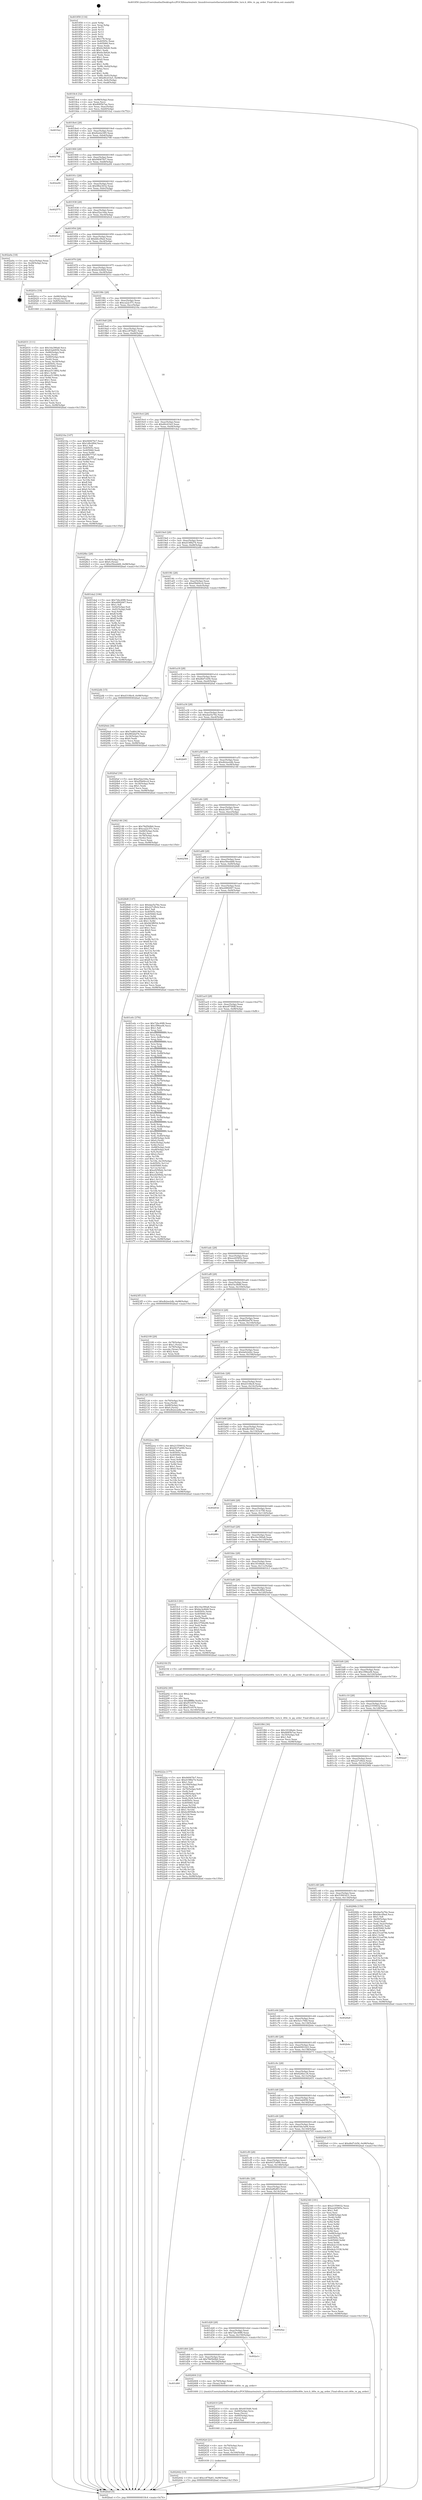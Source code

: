 digraph "0x401850" {
  label = "0x401850 (/mnt/c/Users/mathe/Desktop/tcc/POCII/binaries/extr_linuxdriversnetethernetinteli40ei40e_txrx.h_i40e_rx_pg_order_Final-ollvm.out::main(0))"
  labelloc = "t"
  node[shape=record]

  Entry [label="",width=0.3,height=0.3,shape=circle,fillcolor=black,style=filled]
  "0x4018c4" [label="{
     0x4018c4 [32]\l
     | [instrs]\l
     &nbsp;&nbsp;0x4018c4 \<+6\>: mov -0x98(%rbp),%eax\l
     &nbsp;&nbsp;0x4018ca \<+2\>: mov %eax,%ecx\l
     &nbsp;&nbsp;0x4018cc \<+6\>: sub $0x8085b7ae,%ecx\l
     &nbsp;&nbsp;0x4018d2 \<+6\>: mov %eax,-0xac(%rbp)\l
     &nbsp;&nbsp;0x4018d8 \<+6\>: mov %ecx,-0xb0(%rbp)\l
     &nbsp;&nbsp;0x4018de \<+6\>: je 0000000000401fa2 \<main+0x752\>\l
  }"]
  "0x401fa2" [label="{
     0x401fa2\l
  }", style=dashed]
  "0x4018e4" [label="{
     0x4018e4 [28]\l
     | [instrs]\l
     &nbsp;&nbsp;0x4018e4 \<+5\>: jmp 00000000004018e9 \<main+0x99\>\l
     &nbsp;&nbsp;0x4018e9 \<+6\>: mov -0xac(%rbp),%eax\l
     &nbsp;&nbsp;0x4018ef \<+5\>: sub $0x82eb2385,%eax\l
     &nbsp;&nbsp;0x4018f4 \<+6\>: mov %eax,-0xb4(%rbp)\l
     &nbsp;&nbsp;0x4018fa \<+6\>: je 0000000000402798 \<main+0xf48\>\l
  }"]
  Exit [label="",width=0.3,height=0.3,shape=circle,fillcolor=black,style=filled,peripheries=2]
  "0x402798" [label="{
     0x402798\l
  }", style=dashed]
  "0x401900" [label="{
     0x401900 [28]\l
     | [instrs]\l
     &nbsp;&nbsp;0x401900 \<+5\>: jmp 0000000000401905 \<main+0xb5\>\l
     &nbsp;&nbsp;0x401905 \<+6\>: mov -0xac(%rbp),%eax\l
     &nbsp;&nbsp;0x40190b \<+5\>: sub $0x94067fe7,%eax\l
     &nbsp;&nbsp;0x401910 \<+6\>: mov %eax,-0xb8(%rbp)\l
     &nbsp;&nbsp;0x401916 \<+6\>: je 0000000000402a94 \<main+0x1244\>\l
  }"]
  "0x402442" [label="{
     0x402442 [15]\l
     | [instrs]\l
     &nbsp;&nbsp;0x402442 \<+10\>: movl $0xcc878a61,-0x98(%rbp)\l
     &nbsp;&nbsp;0x40244c \<+5\>: jmp 0000000000402bad \<main+0x135d\>\l
  }"]
  "0x402a94" [label="{
     0x402a94\l
  }", style=dashed]
  "0x40191c" [label="{
     0x40191c [28]\l
     | [instrs]\l
     &nbsp;&nbsp;0x40191c \<+5\>: jmp 0000000000401921 \<main+0xd1\>\l
     &nbsp;&nbsp;0x401921 \<+6\>: mov -0xac(%rbp),%eax\l
     &nbsp;&nbsp;0x401927 \<+5\>: sub $0x9fb23032,%eax\l
     &nbsp;&nbsp;0x40192c \<+6\>: mov %eax,-0xbc(%rbp)\l
     &nbsp;&nbsp;0x401932 \<+6\>: je 0000000000402575 \<main+0xd25\>\l
  }"]
  "0x40242d" [label="{
     0x40242d [21]\l
     | [instrs]\l
     &nbsp;&nbsp;0x40242d \<+4\>: mov -0x70(%rbp),%rcx\l
     &nbsp;&nbsp;0x402431 \<+3\>: mov (%rcx),%rcx\l
     &nbsp;&nbsp;0x402434 \<+3\>: mov %rcx,%rdi\l
     &nbsp;&nbsp;0x402437 \<+6\>: mov %eax,-0x164(%rbp)\l
     &nbsp;&nbsp;0x40243d \<+5\>: call 0000000000401030 \<free@plt\>\l
     | [calls]\l
     &nbsp;&nbsp;0x401030 \{1\} (unknown)\l
  }"]
  "0x402575" [label="{
     0x402575\l
  }", style=dashed]
  "0x401938" [label="{
     0x401938 [28]\l
     | [instrs]\l
     &nbsp;&nbsp;0x401938 \<+5\>: jmp 000000000040193d \<main+0xed\>\l
     &nbsp;&nbsp;0x40193d \<+6\>: mov -0xac(%rbp),%eax\l
     &nbsp;&nbsp;0x401943 \<+5\>: sub $0xa52a144a,%eax\l
     &nbsp;&nbsp;0x401948 \<+6\>: mov %eax,-0xc0(%rbp)\l
     &nbsp;&nbsp;0x40194e \<+6\>: je 00000000004020cd \<main+0x87d\>\l
  }"]
  "0x402410" [label="{
     0x402410 [29]\l
     | [instrs]\l
     &nbsp;&nbsp;0x402410 \<+10\>: movabs $0x4030d6,%rdi\l
     &nbsp;&nbsp;0x40241a \<+4\>: mov -0x60(%rbp),%rcx\l
     &nbsp;&nbsp;0x40241e \<+2\>: mov %eax,(%rcx)\l
     &nbsp;&nbsp;0x402420 \<+4\>: mov -0x60(%rbp),%rcx\l
     &nbsp;&nbsp;0x402424 \<+2\>: mov (%rcx),%esi\l
     &nbsp;&nbsp;0x402426 \<+2\>: mov $0x0,%al\l
     &nbsp;&nbsp;0x402428 \<+5\>: call 0000000000401040 \<printf@plt\>\l
     | [calls]\l
     &nbsp;&nbsp;0x401040 \{1\} (unknown)\l
  }"]
  "0x4020cd" [label="{
     0x4020cd\l
  }", style=dashed]
  "0x401954" [label="{
     0x401954 [28]\l
     | [instrs]\l
     &nbsp;&nbsp;0x401954 \<+5\>: jmp 0000000000401959 \<main+0x109\>\l
     &nbsp;&nbsp;0x401959 \<+6\>: mov -0xac(%rbp),%eax\l
     &nbsp;&nbsp;0x40195f \<+5\>: sub $0xb8ccf9a4,%eax\l
     &nbsp;&nbsp;0x401964 \<+6\>: mov %eax,-0xc4(%rbp)\l
     &nbsp;&nbsp;0x40196a \<+6\>: je 0000000000402a0a \<main+0x11ba\>\l
  }"]
  "0x401d60" [label="{
     0x401d60\l
  }", style=dashed]
  "0x402a0a" [label="{
     0x402a0a [18]\l
     | [instrs]\l
     &nbsp;&nbsp;0x402a0a \<+3\>: mov -0x2c(%rbp),%eax\l
     &nbsp;&nbsp;0x402a0d \<+4\>: lea -0x28(%rbp),%rsp\l
     &nbsp;&nbsp;0x402a11 \<+1\>: pop %rbx\l
     &nbsp;&nbsp;0x402a12 \<+2\>: pop %r12\l
     &nbsp;&nbsp;0x402a14 \<+2\>: pop %r13\l
     &nbsp;&nbsp;0x402a16 \<+2\>: pop %r14\l
     &nbsp;&nbsp;0x402a18 \<+2\>: pop %r15\l
     &nbsp;&nbsp;0x402a1a \<+1\>: pop %rbp\l
     &nbsp;&nbsp;0x402a1b \<+1\>: ret\l
  }"]
  "0x401970" [label="{
     0x401970 [28]\l
     | [instrs]\l
     &nbsp;&nbsp;0x401970 \<+5\>: jmp 0000000000401975 \<main+0x125\>\l
     &nbsp;&nbsp;0x401975 \<+6\>: mov -0xac(%rbp),%eax\l
     &nbsp;&nbsp;0x40197b \<+5\>: sub $0xbe3e4bfd,%eax\l
     &nbsp;&nbsp;0x401980 \<+6\>: mov %eax,-0xc8(%rbp)\l
     &nbsp;&nbsp;0x401986 \<+6\>: je 000000000040201e \<main+0x7ce\>\l
  }"]
  "0x402404" [label="{
     0x402404 [12]\l
     | [instrs]\l
     &nbsp;&nbsp;0x402404 \<+4\>: mov -0x70(%rbp),%rax\l
     &nbsp;&nbsp;0x402408 \<+3\>: mov (%rax),%rdi\l
     &nbsp;&nbsp;0x40240b \<+5\>: call 0000000000401600 \<i40e_rx_pg_order\>\l
     | [calls]\l
     &nbsp;&nbsp;0x401600 \{1\} (/mnt/c/Users/mathe/Desktop/tcc/POCII/binaries/extr_linuxdriversnetethernetinteli40ei40e_txrx.h_i40e_rx_pg_order_Final-ollvm.out::i40e_rx_pg_order)\l
  }"]
  "0x40201e" [label="{
     0x40201e [19]\l
     | [instrs]\l
     &nbsp;&nbsp;0x40201e \<+7\>: mov -0x88(%rbp),%rax\l
     &nbsp;&nbsp;0x402025 \<+3\>: mov (%rax),%rax\l
     &nbsp;&nbsp;0x402028 \<+4\>: mov 0x8(%rax),%rdi\l
     &nbsp;&nbsp;0x40202c \<+5\>: call 0000000000401060 \<atoi@plt\>\l
     | [calls]\l
     &nbsp;&nbsp;0x401060 \{1\} (unknown)\l
  }"]
  "0x40198c" [label="{
     0x40198c [28]\l
     | [instrs]\l
     &nbsp;&nbsp;0x40198c \<+5\>: jmp 0000000000401991 \<main+0x141\>\l
     &nbsp;&nbsp;0x401991 \<+6\>: mov -0xac(%rbp),%eax\l
     &nbsp;&nbsp;0x401997 \<+5\>: sub $0xca22c57c,%eax\l
     &nbsp;&nbsp;0x40199c \<+6\>: mov %eax,-0xcc(%rbp)\l
     &nbsp;&nbsp;0x4019a2 \<+6\>: je 000000000040216a \<main+0x91a\>\l
  }"]
  "0x401d44" [label="{
     0x401d44 [28]\l
     | [instrs]\l
     &nbsp;&nbsp;0x401d44 \<+5\>: jmp 0000000000401d49 \<main+0x4f9\>\l
     &nbsp;&nbsp;0x401d49 \<+6\>: mov -0xac(%rbp),%eax\l
     &nbsp;&nbsp;0x401d4f \<+5\>: sub $0x78d5b9b0,%eax\l
     &nbsp;&nbsp;0x401d54 \<+6\>: mov %eax,-0x154(%rbp)\l
     &nbsp;&nbsp;0x401d5a \<+6\>: je 0000000000402404 \<main+0xbb4\>\l
  }"]
  "0x40216a" [label="{
     0x40216a [147]\l
     | [instrs]\l
     &nbsp;&nbsp;0x40216a \<+5\>: mov $0x94067fe7,%eax\l
     &nbsp;&nbsp;0x40216f \<+5\>: mov $0x1d8c0f0d,%ecx\l
     &nbsp;&nbsp;0x402174 \<+2\>: mov $0x1,%dl\l
     &nbsp;&nbsp;0x402176 \<+7\>: mov 0x40505c,%esi\l
     &nbsp;&nbsp;0x40217d \<+7\>: mov 0x405060,%edi\l
     &nbsp;&nbsp;0x402184 \<+3\>: mov %esi,%r8d\l
     &nbsp;&nbsp;0x402187 \<+7\>: sub $0xf86777d7,%r8d\l
     &nbsp;&nbsp;0x40218e \<+4\>: sub $0x1,%r8d\l
     &nbsp;&nbsp;0x402192 \<+7\>: add $0xf86777d7,%r8d\l
     &nbsp;&nbsp;0x402199 \<+4\>: imul %r8d,%esi\l
     &nbsp;&nbsp;0x40219d \<+3\>: and $0x1,%esi\l
     &nbsp;&nbsp;0x4021a0 \<+3\>: cmp $0x0,%esi\l
     &nbsp;&nbsp;0x4021a3 \<+4\>: sete %r9b\l
     &nbsp;&nbsp;0x4021a7 \<+3\>: cmp $0xa,%edi\l
     &nbsp;&nbsp;0x4021aa \<+4\>: setl %r10b\l
     &nbsp;&nbsp;0x4021ae \<+3\>: mov %r9b,%r11b\l
     &nbsp;&nbsp;0x4021b1 \<+4\>: xor $0xff,%r11b\l
     &nbsp;&nbsp;0x4021b5 \<+3\>: mov %r10b,%bl\l
     &nbsp;&nbsp;0x4021b8 \<+3\>: xor $0xff,%bl\l
     &nbsp;&nbsp;0x4021bb \<+3\>: xor $0x0,%dl\l
     &nbsp;&nbsp;0x4021be \<+3\>: mov %r11b,%r14b\l
     &nbsp;&nbsp;0x4021c1 \<+4\>: and $0x0,%r14b\l
     &nbsp;&nbsp;0x4021c5 \<+3\>: and %dl,%r9b\l
     &nbsp;&nbsp;0x4021c8 \<+3\>: mov %bl,%r15b\l
     &nbsp;&nbsp;0x4021cb \<+4\>: and $0x0,%r15b\l
     &nbsp;&nbsp;0x4021cf \<+3\>: and %dl,%r10b\l
     &nbsp;&nbsp;0x4021d2 \<+3\>: or %r9b,%r14b\l
     &nbsp;&nbsp;0x4021d5 \<+3\>: or %r10b,%r15b\l
     &nbsp;&nbsp;0x4021d8 \<+3\>: xor %r15b,%r14b\l
     &nbsp;&nbsp;0x4021db \<+3\>: or %bl,%r11b\l
     &nbsp;&nbsp;0x4021de \<+4\>: xor $0xff,%r11b\l
     &nbsp;&nbsp;0x4021e2 \<+3\>: or $0x0,%dl\l
     &nbsp;&nbsp;0x4021e5 \<+3\>: and %dl,%r11b\l
     &nbsp;&nbsp;0x4021e8 \<+3\>: or %r11b,%r14b\l
     &nbsp;&nbsp;0x4021eb \<+4\>: test $0x1,%r14b\l
     &nbsp;&nbsp;0x4021ef \<+3\>: cmovne %ecx,%eax\l
     &nbsp;&nbsp;0x4021f2 \<+6\>: mov %eax,-0x98(%rbp)\l
     &nbsp;&nbsp;0x4021f8 \<+5\>: jmp 0000000000402bad \<main+0x135d\>\l
  }"]
  "0x4019a8" [label="{
     0x4019a8 [28]\l
     | [instrs]\l
     &nbsp;&nbsp;0x4019a8 \<+5\>: jmp 00000000004019ad \<main+0x15d\>\l
     &nbsp;&nbsp;0x4019ad \<+6\>: mov -0xac(%rbp),%eax\l
     &nbsp;&nbsp;0x4019b3 \<+5\>: sub $0xcc878a61,%eax\l
     &nbsp;&nbsp;0x4019b8 \<+6\>: mov %eax,-0xd0(%rbp)\l
     &nbsp;&nbsp;0x4019be \<+6\>: je 00000000004028bc \<main+0x106c\>\l
  }"]
  "0x402a1c" [label="{
     0x402a1c\l
  }", style=dashed]
  "0x4028bc" [label="{
     0x4028bc [28]\l
     | [instrs]\l
     &nbsp;&nbsp;0x4028bc \<+7\>: mov -0x90(%rbp),%rax\l
     &nbsp;&nbsp;0x4028c3 \<+6\>: movl $0x0,(%rax)\l
     &nbsp;&nbsp;0x4028c9 \<+10\>: movl $0xe56eeb68,-0x98(%rbp)\l
     &nbsp;&nbsp;0x4028d3 \<+5\>: jmp 0000000000402bad \<main+0x135d\>\l
  }"]
  "0x4019c4" [label="{
     0x4019c4 [28]\l
     | [instrs]\l
     &nbsp;&nbsp;0x4019c4 \<+5\>: jmp 00000000004019c9 \<main+0x179\>\l
     &nbsp;&nbsp;0x4019c9 \<+6\>: mov -0xac(%rbp),%eax\l
     &nbsp;&nbsp;0x4019cf \<+5\>: sub $0xd0cd1fa5,%eax\l
     &nbsp;&nbsp;0x4019d4 \<+6\>: mov %eax,-0xd4(%rbp)\l
     &nbsp;&nbsp;0x4019da \<+6\>: je 0000000000401da2 \<main+0x552\>\l
  }"]
  "0x401d28" [label="{
     0x401d28 [28]\l
     | [instrs]\l
     &nbsp;&nbsp;0x401d28 \<+5\>: jmp 0000000000401d2d \<main+0x4dd\>\l
     &nbsp;&nbsp;0x401d2d \<+6\>: mov -0xac(%rbp),%eax\l
     &nbsp;&nbsp;0x401d33 \<+5\>: sub $0x72bc49f8,%eax\l
     &nbsp;&nbsp;0x401d38 \<+6\>: mov %eax,-0x150(%rbp)\l
     &nbsp;&nbsp;0x401d3e \<+6\>: je 0000000000402a1c \<main+0x11cc\>\l
  }"]
  "0x401da2" [label="{
     0x401da2 [106]\l
     | [instrs]\l
     &nbsp;&nbsp;0x401da2 \<+5\>: mov $0x72bc49f8,%eax\l
     &nbsp;&nbsp;0x401da7 \<+5\>: mov $0xe68f2067,%ecx\l
     &nbsp;&nbsp;0x401dac \<+2\>: mov $0x1,%dl\l
     &nbsp;&nbsp;0x401dae \<+7\>: mov -0x92(%rbp),%sil\l
     &nbsp;&nbsp;0x401db5 \<+7\>: mov -0x91(%rbp),%dil\l
     &nbsp;&nbsp;0x401dbc \<+3\>: mov %sil,%r8b\l
     &nbsp;&nbsp;0x401dbf \<+4\>: xor $0xff,%r8b\l
     &nbsp;&nbsp;0x401dc3 \<+3\>: mov %dil,%r9b\l
     &nbsp;&nbsp;0x401dc6 \<+4\>: xor $0xff,%r9b\l
     &nbsp;&nbsp;0x401dca \<+3\>: xor $0x1,%dl\l
     &nbsp;&nbsp;0x401dcd \<+3\>: mov %r8b,%r10b\l
     &nbsp;&nbsp;0x401dd0 \<+4\>: and $0xff,%r10b\l
     &nbsp;&nbsp;0x401dd4 \<+3\>: and %dl,%sil\l
     &nbsp;&nbsp;0x401dd7 \<+3\>: mov %r9b,%r11b\l
     &nbsp;&nbsp;0x401dda \<+4\>: and $0xff,%r11b\l
     &nbsp;&nbsp;0x401dde \<+3\>: and %dl,%dil\l
     &nbsp;&nbsp;0x401de1 \<+3\>: or %sil,%r10b\l
     &nbsp;&nbsp;0x401de4 \<+3\>: or %dil,%r11b\l
     &nbsp;&nbsp;0x401de7 \<+3\>: xor %r11b,%r10b\l
     &nbsp;&nbsp;0x401dea \<+3\>: or %r9b,%r8b\l
     &nbsp;&nbsp;0x401ded \<+4\>: xor $0xff,%r8b\l
     &nbsp;&nbsp;0x401df1 \<+3\>: or $0x1,%dl\l
     &nbsp;&nbsp;0x401df4 \<+3\>: and %dl,%r8b\l
     &nbsp;&nbsp;0x401df7 \<+3\>: or %r8b,%r10b\l
     &nbsp;&nbsp;0x401dfa \<+4\>: test $0x1,%r10b\l
     &nbsp;&nbsp;0x401dfe \<+3\>: cmovne %ecx,%eax\l
     &nbsp;&nbsp;0x401e01 \<+6\>: mov %eax,-0x98(%rbp)\l
     &nbsp;&nbsp;0x401e07 \<+5\>: jmp 0000000000402bad \<main+0x135d\>\l
  }"]
  "0x4019e0" [label="{
     0x4019e0 [28]\l
     | [instrs]\l
     &nbsp;&nbsp;0x4019e0 \<+5\>: jmp 00000000004019e5 \<main+0x195\>\l
     &nbsp;&nbsp;0x4019e5 \<+6\>: mov -0xac(%rbp),%eax\l
     &nbsp;&nbsp;0x4019eb \<+5\>: sub $0xd19f8274,%eax\l
     &nbsp;&nbsp;0x4019f0 \<+6\>: mov %eax,-0xd8(%rbp)\l
     &nbsp;&nbsp;0x4019f6 \<+6\>: je 00000000004022db \<main+0xa8b\>\l
  }"]
  "0x402bad" [label="{
     0x402bad [5]\l
     | [instrs]\l
     &nbsp;&nbsp;0x402bad \<+5\>: jmp 00000000004018c4 \<main+0x74\>\l
  }"]
  "0x401850" [label="{
     0x401850 [116]\l
     | [instrs]\l
     &nbsp;&nbsp;0x401850 \<+1\>: push %rbp\l
     &nbsp;&nbsp;0x401851 \<+3\>: mov %rsp,%rbp\l
     &nbsp;&nbsp;0x401854 \<+2\>: push %r15\l
     &nbsp;&nbsp;0x401856 \<+2\>: push %r14\l
     &nbsp;&nbsp;0x401858 \<+2\>: push %r13\l
     &nbsp;&nbsp;0x40185a \<+2\>: push %r12\l
     &nbsp;&nbsp;0x40185c \<+1\>: push %rbx\l
     &nbsp;&nbsp;0x40185d \<+7\>: sub $0x178,%rsp\l
     &nbsp;&nbsp;0x401864 \<+7\>: mov 0x40505c,%eax\l
     &nbsp;&nbsp;0x40186b \<+7\>: mov 0x405060,%ecx\l
     &nbsp;&nbsp;0x401872 \<+2\>: mov %eax,%edx\l
     &nbsp;&nbsp;0x401874 \<+6\>: sub $0x6e3b626,%edx\l
     &nbsp;&nbsp;0x40187a \<+3\>: sub $0x1,%edx\l
     &nbsp;&nbsp;0x40187d \<+6\>: add $0x6e3b626,%edx\l
     &nbsp;&nbsp;0x401883 \<+3\>: imul %edx,%eax\l
     &nbsp;&nbsp;0x401886 \<+3\>: and $0x1,%eax\l
     &nbsp;&nbsp;0x401889 \<+3\>: cmp $0x0,%eax\l
     &nbsp;&nbsp;0x40188c \<+4\>: sete %r8b\l
     &nbsp;&nbsp;0x401890 \<+4\>: and $0x1,%r8b\l
     &nbsp;&nbsp;0x401894 \<+7\>: mov %r8b,-0x92(%rbp)\l
     &nbsp;&nbsp;0x40189b \<+3\>: cmp $0xa,%ecx\l
     &nbsp;&nbsp;0x40189e \<+4\>: setl %r8b\l
     &nbsp;&nbsp;0x4018a2 \<+4\>: and $0x1,%r8b\l
     &nbsp;&nbsp;0x4018a6 \<+7\>: mov %r8b,-0x91(%rbp)\l
     &nbsp;&nbsp;0x4018ad \<+10\>: movl $0xd0cd1fa5,-0x98(%rbp)\l
     &nbsp;&nbsp;0x4018b7 \<+6\>: mov %edi,-0x9c(%rbp)\l
     &nbsp;&nbsp;0x4018bd \<+7\>: mov %rsi,-0xa8(%rbp)\l
  }"]
  "0x4024ac" [label="{
     0x4024ac\l
  }", style=dashed]
  "0x4022db" [label="{
     0x4022db [15]\l
     | [instrs]\l
     &nbsp;&nbsp;0x4022db \<+10\>: movl $0xd318bc8,-0x98(%rbp)\l
     &nbsp;&nbsp;0x4022e5 \<+5\>: jmp 0000000000402bad \<main+0x135d\>\l
  }"]
  "0x4019fc" [label="{
     0x4019fc [28]\l
     | [instrs]\l
     &nbsp;&nbsp;0x4019fc \<+5\>: jmp 0000000000401a01 \<main+0x1b1\>\l
     &nbsp;&nbsp;0x401a01 \<+6\>: mov -0xac(%rbp),%eax\l
     &nbsp;&nbsp;0x401a07 \<+5\>: sub $0xd5b69cc4,%eax\l
     &nbsp;&nbsp;0x401a0c \<+6\>: mov %eax,-0xdc(%rbp)\l
     &nbsp;&nbsp;0x401a12 \<+6\>: je 00000000004020eb \<main+0x89b\>\l
  }"]
  "0x401d0c" [label="{
     0x401d0c [28]\l
     | [instrs]\l
     &nbsp;&nbsp;0x401d0c \<+5\>: jmp 0000000000401d11 \<main+0x4c1\>\l
     &nbsp;&nbsp;0x401d11 \<+6\>: mov -0xac(%rbp),%eax\l
     &nbsp;&nbsp;0x401d17 \<+5\>: sub $0x6a8faf63,%eax\l
     &nbsp;&nbsp;0x401d1c \<+6\>: mov %eax,-0x14c(%rbp)\l
     &nbsp;&nbsp;0x401d22 \<+6\>: je 00000000004024ac \<main+0xc5c\>\l
  }"]
  "0x4020eb" [label="{
     0x4020eb [30]\l
     | [instrs]\l
     &nbsp;&nbsp;0x4020eb \<+5\>: mov $0x7ed6b196,%eax\l
     &nbsp;&nbsp;0x4020f0 \<+5\>: mov $0xf802bd76,%ecx\l
     &nbsp;&nbsp;0x4020f5 \<+3\>: mov -0x34(%rbp),%edx\l
     &nbsp;&nbsp;0x4020f8 \<+3\>: cmp $0x0,%edx\l
     &nbsp;&nbsp;0x4020fb \<+3\>: cmove %ecx,%eax\l
     &nbsp;&nbsp;0x4020fe \<+6\>: mov %eax,-0x98(%rbp)\l
     &nbsp;&nbsp;0x402104 \<+5\>: jmp 0000000000402bad \<main+0x135d\>\l
  }"]
  "0x401a18" [label="{
     0x401a18 [28]\l
     | [instrs]\l
     &nbsp;&nbsp;0x401a18 \<+5\>: jmp 0000000000401a1d \<main+0x1cd\>\l
     &nbsp;&nbsp;0x401a1d \<+6\>: mov -0xac(%rbp),%eax\l
     &nbsp;&nbsp;0x401a23 \<+5\>: sub $0xd6d7cb56,%eax\l
     &nbsp;&nbsp;0x401a28 \<+6\>: mov %eax,-0xe0(%rbp)\l
     &nbsp;&nbsp;0x401a2e \<+6\>: je 00000000004020af \<main+0x85f\>\l
  }"]
  "0x402340" [label="{
     0x402340 [181]\l
     | [instrs]\l
     &nbsp;&nbsp;0x402340 \<+5\>: mov $0x21559032,%eax\l
     &nbsp;&nbsp;0x402345 \<+5\>: mov $0xee20585e,%ecx\l
     &nbsp;&nbsp;0x40234a \<+2\>: mov $0x1,%dl\l
     &nbsp;&nbsp;0x40234c \<+2\>: xor %esi,%esi\l
     &nbsp;&nbsp;0x40234e \<+4\>: mov -0x68(%rbp),%rdi\l
     &nbsp;&nbsp;0x402352 \<+3\>: mov (%rdi),%r8d\l
     &nbsp;&nbsp;0x402355 \<+3\>: mov %esi,%r9d\l
     &nbsp;&nbsp;0x402358 \<+3\>: sub %r8d,%r9d\l
     &nbsp;&nbsp;0x40235b \<+3\>: mov %esi,%r8d\l
     &nbsp;&nbsp;0x40235e \<+4\>: sub $0x1,%r8d\l
     &nbsp;&nbsp;0x402362 \<+3\>: add %r8d,%r9d\l
     &nbsp;&nbsp;0x402365 \<+3\>: sub %r9d,%esi\l
     &nbsp;&nbsp;0x402368 \<+4\>: mov -0x68(%rbp),%rdi\l
     &nbsp;&nbsp;0x40236c \<+2\>: mov %esi,(%rdi)\l
     &nbsp;&nbsp;0x40236e \<+7\>: mov 0x40505c,%esi\l
     &nbsp;&nbsp;0x402375 \<+8\>: mov 0x405060,%r8d\l
     &nbsp;&nbsp;0x40237d \<+3\>: mov %esi,%r9d\l
     &nbsp;&nbsp;0x402380 \<+7\>: add $0xde2c3338,%r9d\l
     &nbsp;&nbsp;0x402387 \<+4\>: sub $0x1,%r9d\l
     &nbsp;&nbsp;0x40238b \<+7\>: sub $0xde2c3338,%r9d\l
     &nbsp;&nbsp;0x402392 \<+4\>: imul %r9d,%esi\l
     &nbsp;&nbsp;0x402396 \<+3\>: and $0x1,%esi\l
     &nbsp;&nbsp;0x402399 \<+3\>: cmp $0x0,%esi\l
     &nbsp;&nbsp;0x40239c \<+4\>: sete %r10b\l
     &nbsp;&nbsp;0x4023a0 \<+4\>: cmp $0xa,%r8d\l
     &nbsp;&nbsp;0x4023a4 \<+4\>: setl %r11b\l
     &nbsp;&nbsp;0x4023a8 \<+3\>: mov %r10b,%bl\l
     &nbsp;&nbsp;0x4023ab \<+3\>: xor $0xff,%bl\l
     &nbsp;&nbsp;0x4023ae \<+3\>: mov %r11b,%r14b\l
     &nbsp;&nbsp;0x4023b1 \<+4\>: xor $0xff,%r14b\l
     &nbsp;&nbsp;0x4023b5 \<+3\>: xor $0x1,%dl\l
     &nbsp;&nbsp;0x4023b8 \<+3\>: mov %bl,%r15b\l
     &nbsp;&nbsp;0x4023bb \<+4\>: and $0xff,%r15b\l
     &nbsp;&nbsp;0x4023bf \<+3\>: and %dl,%r10b\l
     &nbsp;&nbsp;0x4023c2 \<+3\>: mov %r14b,%r12b\l
     &nbsp;&nbsp;0x4023c5 \<+4\>: and $0xff,%r12b\l
     &nbsp;&nbsp;0x4023c9 \<+3\>: and %dl,%r11b\l
     &nbsp;&nbsp;0x4023cc \<+3\>: or %r10b,%r15b\l
     &nbsp;&nbsp;0x4023cf \<+3\>: or %r11b,%r12b\l
     &nbsp;&nbsp;0x4023d2 \<+3\>: xor %r12b,%r15b\l
     &nbsp;&nbsp;0x4023d5 \<+3\>: or %r14b,%bl\l
     &nbsp;&nbsp;0x4023d8 \<+3\>: xor $0xff,%bl\l
     &nbsp;&nbsp;0x4023db \<+3\>: or $0x1,%dl\l
     &nbsp;&nbsp;0x4023de \<+2\>: and %dl,%bl\l
     &nbsp;&nbsp;0x4023e0 \<+3\>: or %bl,%r15b\l
     &nbsp;&nbsp;0x4023e3 \<+4\>: test $0x1,%r15b\l
     &nbsp;&nbsp;0x4023e7 \<+3\>: cmovne %ecx,%eax\l
     &nbsp;&nbsp;0x4023ea \<+6\>: mov %eax,-0x98(%rbp)\l
     &nbsp;&nbsp;0x4023f0 \<+5\>: jmp 0000000000402bad \<main+0x135d\>\l
  }"]
  "0x4020af" [label="{
     0x4020af [30]\l
     | [instrs]\l
     &nbsp;&nbsp;0x4020af \<+5\>: mov $0xa52a144a,%eax\l
     &nbsp;&nbsp;0x4020b4 \<+5\>: mov $0xd5b69cc4,%ecx\l
     &nbsp;&nbsp;0x4020b9 \<+3\>: mov -0x34(%rbp),%edx\l
     &nbsp;&nbsp;0x4020bc \<+3\>: cmp $0x1,%edx\l
     &nbsp;&nbsp;0x4020bf \<+3\>: cmovl %ecx,%eax\l
     &nbsp;&nbsp;0x4020c2 \<+6\>: mov %eax,-0x98(%rbp)\l
     &nbsp;&nbsp;0x4020c8 \<+5\>: jmp 0000000000402bad \<main+0x135d\>\l
  }"]
  "0x401a34" [label="{
     0x401a34 [28]\l
     | [instrs]\l
     &nbsp;&nbsp;0x401a34 \<+5\>: jmp 0000000000401a39 \<main+0x1e9\>\l
     &nbsp;&nbsp;0x401a39 \<+6\>: mov -0xac(%rbp),%eax\l
     &nbsp;&nbsp;0x401a3f \<+5\>: sub $0xdae5a76e,%eax\l
     &nbsp;&nbsp;0x401a44 \<+6\>: mov %eax,-0xe4(%rbp)\l
     &nbsp;&nbsp;0x401a4a \<+6\>: je 0000000000402b95 \<main+0x1345\>\l
  }"]
  "0x401cf0" [label="{
     0x401cf0 [28]\l
     | [instrs]\l
     &nbsp;&nbsp;0x401cf0 \<+5\>: jmp 0000000000401cf5 \<main+0x4a5\>\l
     &nbsp;&nbsp;0x401cf5 \<+6\>: mov -0xac(%rbp),%eax\l
     &nbsp;&nbsp;0x401cfb \<+5\>: sub $0x6437a690,%eax\l
     &nbsp;&nbsp;0x401d00 \<+6\>: mov %eax,-0x148(%rbp)\l
     &nbsp;&nbsp;0x401d06 \<+6\>: je 0000000000402340 \<main+0xaf0\>\l
  }"]
  "0x402b95" [label="{
     0x402b95\l
  }", style=dashed]
  "0x401a50" [label="{
     0x401a50 [28]\l
     | [instrs]\l
     &nbsp;&nbsp;0x401a50 \<+5\>: jmp 0000000000401a55 \<main+0x205\>\l
     &nbsp;&nbsp;0x401a55 \<+6\>: mov -0xac(%rbp),%eax\l
     &nbsp;&nbsp;0x401a5b \<+5\>: sub $0xdb2ee2db,%eax\l
     &nbsp;&nbsp;0x401a60 \<+6\>: mov %eax,-0xe8(%rbp)\l
     &nbsp;&nbsp;0x401a66 \<+6\>: je 0000000000402146 \<main+0x8f6\>\l
  }"]
  "0x402705" [label="{
     0x402705\l
  }", style=dashed]
  "0x402146" [label="{
     0x402146 [36]\l
     | [instrs]\l
     &nbsp;&nbsp;0x402146 \<+5\>: mov $0x78d5b9b0,%eax\l
     &nbsp;&nbsp;0x40214b \<+5\>: mov $0xca22c57c,%ecx\l
     &nbsp;&nbsp;0x402150 \<+4\>: mov -0x68(%rbp),%rdx\l
     &nbsp;&nbsp;0x402154 \<+2\>: mov (%rdx),%esi\l
     &nbsp;&nbsp;0x402156 \<+4\>: mov -0x78(%rbp),%rdx\l
     &nbsp;&nbsp;0x40215a \<+2\>: cmp (%rdx),%esi\l
     &nbsp;&nbsp;0x40215c \<+3\>: cmovl %ecx,%eax\l
     &nbsp;&nbsp;0x40215f \<+6\>: mov %eax,-0x98(%rbp)\l
     &nbsp;&nbsp;0x402165 \<+5\>: jmp 0000000000402bad \<main+0x135d\>\l
  }"]
  "0x401a6c" [label="{
     0x401a6c [28]\l
     | [instrs]\l
     &nbsp;&nbsp;0x401a6c \<+5\>: jmp 0000000000401a71 \<main+0x221\>\l
     &nbsp;&nbsp;0x401a71 \<+6\>: mov -0xac(%rbp),%eax\l
     &nbsp;&nbsp;0x401a77 \<+5\>: sub $0xdc393731,%eax\l
     &nbsp;&nbsp;0x401a7c \<+6\>: mov %eax,-0xec(%rbp)\l
     &nbsp;&nbsp;0x401a82 \<+6\>: je 0000000000402584 \<main+0xd34\>\l
  }"]
  "0x40222a" [label="{
     0x40222a [177]\l
     | [instrs]\l
     &nbsp;&nbsp;0x40222a \<+5\>: mov $0x94067fe7,%ecx\l
     &nbsp;&nbsp;0x40222f \<+5\>: mov $0xd19f8274,%edx\l
     &nbsp;&nbsp;0x402234 \<+3\>: mov $0x1,%sil\l
     &nbsp;&nbsp;0x402237 \<+6\>: mov -0x160(%rbp),%edi\l
     &nbsp;&nbsp;0x40223d \<+3\>: imul %eax,%edi\l
     &nbsp;&nbsp;0x402240 \<+4\>: mov -0x70(%rbp),%r8\l
     &nbsp;&nbsp;0x402244 \<+3\>: mov (%r8),%r8\l
     &nbsp;&nbsp;0x402247 \<+4\>: mov -0x68(%rbp),%r9\l
     &nbsp;&nbsp;0x40224b \<+3\>: movslq (%r9),%r9\l
     &nbsp;&nbsp;0x40224e \<+4\>: mov %edi,(%r8,%r9,4)\l
     &nbsp;&nbsp;0x402252 \<+7\>: mov 0x40505c,%eax\l
     &nbsp;&nbsp;0x402259 \<+7\>: mov 0x405060,%edi\l
     &nbsp;&nbsp;0x402260 \<+3\>: mov %eax,%r10d\l
     &nbsp;&nbsp;0x402263 \<+7\>: add $0xbc8958db,%r10d\l
     &nbsp;&nbsp;0x40226a \<+4\>: sub $0x1,%r10d\l
     &nbsp;&nbsp;0x40226e \<+7\>: sub $0xbc8958db,%r10d\l
     &nbsp;&nbsp;0x402275 \<+4\>: imul %r10d,%eax\l
     &nbsp;&nbsp;0x402279 \<+3\>: and $0x1,%eax\l
     &nbsp;&nbsp;0x40227c \<+3\>: cmp $0x0,%eax\l
     &nbsp;&nbsp;0x40227f \<+4\>: sete %r11b\l
     &nbsp;&nbsp;0x402283 \<+3\>: cmp $0xa,%edi\l
     &nbsp;&nbsp;0x402286 \<+3\>: setl %bl\l
     &nbsp;&nbsp;0x402289 \<+3\>: mov %r11b,%r14b\l
     &nbsp;&nbsp;0x40228c \<+4\>: xor $0xff,%r14b\l
     &nbsp;&nbsp;0x402290 \<+3\>: mov %bl,%r15b\l
     &nbsp;&nbsp;0x402293 \<+4\>: xor $0xff,%r15b\l
     &nbsp;&nbsp;0x402297 \<+4\>: xor $0x0,%sil\l
     &nbsp;&nbsp;0x40229b \<+3\>: mov %r14b,%r12b\l
     &nbsp;&nbsp;0x40229e \<+4\>: and $0x0,%r12b\l
     &nbsp;&nbsp;0x4022a2 \<+3\>: and %sil,%r11b\l
     &nbsp;&nbsp;0x4022a5 \<+3\>: mov %r15b,%r13b\l
     &nbsp;&nbsp;0x4022a8 \<+4\>: and $0x0,%r13b\l
     &nbsp;&nbsp;0x4022ac \<+3\>: and %sil,%bl\l
     &nbsp;&nbsp;0x4022af \<+3\>: or %r11b,%r12b\l
     &nbsp;&nbsp;0x4022b2 \<+3\>: or %bl,%r13b\l
     &nbsp;&nbsp;0x4022b5 \<+3\>: xor %r13b,%r12b\l
     &nbsp;&nbsp;0x4022b8 \<+3\>: or %r15b,%r14b\l
     &nbsp;&nbsp;0x4022bb \<+4\>: xor $0xff,%r14b\l
     &nbsp;&nbsp;0x4022bf \<+4\>: or $0x0,%sil\l
     &nbsp;&nbsp;0x4022c3 \<+3\>: and %sil,%r14b\l
     &nbsp;&nbsp;0x4022c6 \<+3\>: or %r14b,%r12b\l
     &nbsp;&nbsp;0x4022c9 \<+4\>: test $0x1,%r12b\l
     &nbsp;&nbsp;0x4022cd \<+3\>: cmovne %edx,%ecx\l
     &nbsp;&nbsp;0x4022d0 \<+6\>: mov %ecx,-0x98(%rbp)\l
     &nbsp;&nbsp;0x4022d6 \<+5\>: jmp 0000000000402bad \<main+0x135d\>\l
  }"]
  "0x402584" [label="{
     0x402584\l
  }", style=dashed]
  "0x401a88" [label="{
     0x401a88 [28]\l
     | [instrs]\l
     &nbsp;&nbsp;0x401a88 \<+5\>: jmp 0000000000401a8d \<main+0x23d\>\l
     &nbsp;&nbsp;0x401a8d \<+6\>: mov -0xac(%rbp),%eax\l
     &nbsp;&nbsp;0x401a93 \<+5\>: sub $0xe56eeb68,%eax\l
     &nbsp;&nbsp;0x401a98 \<+6\>: mov %eax,-0xf0(%rbp)\l
     &nbsp;&nbsp;0x401a9e \<+6\>: je 00000000004028d8 \<main+0x1088\>\l
  }"]
  "0x402202" [label="{
     0x402202 [40]\l
     | [instrs]\l
     &nbsp;&nbsp;0x402202 \<+5\>: mov $0x2,%ecx\l
     &nbsp;&nbsp;0x402207 \<+1\>: cltd\l
     &nbsp;&nbsp;0x402208 \<+2\>: idiv %ecx\l
     &nbsp;&nbsp;0x40220a \<+6\>: imul $0xfffffffe,%edx,%ecx\l
     &nbsp;&nbsp;0x402210 \<+6\>: add $0xf510579,%ecx\l
     &nbsp;&nbsp;0x402216 \<+3\>: add $0x1,%ecx\l
     &nbsp;&nbsp;0x402219 \<+6\>: sub $0xf510579,%ecx\l
     &nbsp;&nbsp;0x40221f \<+6\>: mov %ecx,-0x160(%rbp)\l
     &nbsp;&nbsp;0x402225 \<+5\>: call 0000000000401160 \<next_i\>\l
     | [calls]\l
     &nbsp;&nbsp;0x401160 \{1\} (/mnt/c/Users/mathe/Desktop/tcc/POCII/binaries/extr_linuxdriversnetethernetinteli40ei40e_txrx.h_i40e_rx_pg_order_Final-ollvm.out::next_i)\l
  }"]
  "0x4028d8" [label="{
     0x4028d8 [147]\l
     | [instrs]\l
     &nbsp;&nbsp;0x4028d8 \<+5\>: mov $0xdae5a76e,%eax\l
     &nbsp;&nbsp;0x4028dd \<+5\>: mov $0x227cf0cb,%ecx\l
     &nbsp;&nbsp;0x4028e2 \<+2\>: mov $0x1,%dl\l
     &nbsp;&nbsp;0x4028e4 \<+7\>: mov 0x40505c,%esi\l
     &nbsp;&nbsp;0x4028eb \<+7\>: mov 0x405060,%edi\l
     &nbsp;&nbsp;0x4028f2 \<+3\>: mov %esi,%r8d\l
     &nbsp;&nbsp;0x4028f5 \<+7\>: add $0x9d3ff054,%r8d\l
     &nbsp;&nbsp;0x4028fc \<+4\>: sub $0x1,%r8d\l
     &nbsp;&nbsp;0x402900 \<+7\>: sub $0x9d3ff054,%r8d\l
     &nbsp;&nbsp;0x402907 \<+4\>: imul %r8d,%esi\l
     &nbsp;&nbsp;0x40290b \<+3\>: and $0x1,%esi\l
     &nbsp;&nbsp;0x40290e \<+3\>: cmp $0x0,%esi\l
     &nbsp;&nbsp;0x402911 \<+4\>: sete %r9b\l
     &nbsp;&nbsp;0x402915 \<+3\>: cmp $0xa,%edi\l
     &nbsp;&nbsp;0x402918 \<+4\>: setl %r10b\l
     &nbsp;&nbsp;0x40291c \<+3\>: mov %r9b,%r11b\l
     &nbsp;&nbsp;0x40291f \<+4\>: xor $0xff,%r11b\l
     &nbsp;&nbsp;0x402923 \<+3\>: mov %r10b,%bl\l
     &nbsp;&nbsp;0x402926 \<+3\>: xor $0xff,%bl\l
     &nbsp;&nbsp;0x402929 \<+3\>: xor $0x1,%dl\l
     &nbsp;&nbsp;0x40292c \<+3\>: mov %r11b,%r14b\l
     &nbsp;&nbsp;0x40292f \<+4\>: and $0xff,%r14b\l
     &nbsp;&nbsp;0x402933 \<+3\>: and %dl,%r9b\l
     &nbsp;&nbsp;0x402936 \<+3\>: mov %bl,%r15b\l
     &nbsp;&nbsp;0x402939 \<+4\>: and $0xff,%r15b\l
     &nbsp;&nbsp;0x40293d \<+3\>: and %dl,%r10b\l
     &nbsp;&nbsp;0x402940 \<+3\>: or %r9b,%r14b\l
     &nbsp;&nbsp;0x402943 \<+3\>: or %r10b,%r15b\l
     &nbsp;&nbsp;0x402946 \<+3\>: xor %r15b,%r14b\l
     &nbsp;&nbsp;0x402949 \<+3\>: or %bl,%r11b\l
     &nbsp;&nbsp;0x40294c \<+4\>: xor $0xff,%r11b\l
     &nbsp;&nbsp;0x402950 \<+3\>: or $0x1,%dl\l
     &nbsp;&nbsp;0x402953 \<+3\>: and %dl,%r11b\l
     &nbsp;&nbsp;0x402956 \<+3\>: or %r11b,%r14b\l
     &nbsp;&nbsp;0x402959 \<+4\>: test $0x1,%r14b\l
     &nbsp;&nbsp;0x40295d \<+3\>: cmovne %ecx,%eax\l
     &nbsp;&nbsp;0x402960 \<+6\>: mov %eax,-0x98(%rbp)\l
     &nbsp;&nbsp;0x402966 \<+5\>: jmp 0000000000402bad \<main+0x135d\>\l
  }"]
  "0x401aa4" [label="{
     0x401aa4 [28]\l
     | [instrs]\l
     &nbsp;&nbsp;0x401aa4 \<+5\>: jmp 0000000000401aa9 \<main+0x259\>\l
     &nbsp;&nbsp;0x401aa9 \<+6\>: mov -0xac(%rbp),%eax\l
     &nbsp;&nbsp;0x401aaf \<+5\>: sub $0xe68f2067,%eax\l
     &nbsp;&nbsp;0x401ab4 \<+6\>: mov %eax,-0xf4(%rbp)\l
     &nbsp;&nbsp;0x401aba \<+6\>: je 0000000000401e0c \<main+0x5bc\>\l
  }"]
  "0x402126" [label="{
     0x402126 [32]\l
     | [instrs]\l
     &nbsp;&nbsp;0x402126 \<+4\>: mov -0x70(%rbp),%rdi\l
     &nbsp;&nbsp;0x40212a \<+3\>: mov %rax,(%rdi)\l
     &nbsp;&nbsp;0x40212d \<+4\>: mov -0x68(%rbp),%rax\l
     &nbsp;&nbsp;0x402131 \<+6\>: movl $0x0,(%rax)\l
     &nbsp;&nbsp;0x402137 \<+10\>: movl $0xdb2ee2db,-0x98(%rbp)\l
     &nbsp;&nbsp;0x402141 \<+5\>: jmp 0000000000402bad \<main+0x135d\>\l
  }"]
  "0x401e0c" [label="{
     0x401e0c [376]\l
     | [instrs]\l
     &nbsp;&nbsp;0x401e0c \<+5\>: mov $0x72bc49f8,%eax\l
     &nbsp;&nbsp;0x401e11 \<+5\>: mov $0x1f96eef4,%ecx\l
     &nbsp;&nbsp;0x401e16 \<+2\>: mov $0x1,%dl\l
     &nbsp;&nbsp;0x401e18 \<+3\>: mov %rsp,%rsi\l
     &nbsp;&nbsp;0x401e1b \<+4\>: add $0xfffffffffffffff0,%rsi\l
     &nbsp;&nbsp;0x401e1f \<+3\>: mov %rsi,%rsp\l
     &nbsp;&nbsp;0x401e22 \<+7\>: mov %rsi,-0x90(%rbp)\l
     &nbsp;&nbsp;0x401e29 \<+3\>: mov %rsp,%rsi\l
     &nbsp;&nbsp;0x401e2c \<+4\>: add $0xfffffffffffffff0,%rsi\l
     &nbsp;&nbsp;0x401e30 \<+3\>: mov %rsi,%rsp\l
     &nbsp;&nbsp;0x401e33 \<+3\>: mov %rsp,%rdi\l
     &nbsp;&nbsp;0x401e36 \<+4\>: add $0xfffffffffffffff0,%rdi\l
     &nbsp;&nbsp;0x401e3a \<+3\>: mov %rdi,%rsp\l
     &nbsp;&nbsp;0x401e3d \<+7\>: mov %rdi,-0x88(%rbp)\l
     &nbsp;&nbsp;0x401e44 \<+3\>: mov %rsp,%rdi\l
     &nbsp;&nbsp;0x401e47 \<+4\>: add $0xfffffffffffffff0,%rdi\l
     &nbsp;&nbsp;0x401e4b \<+3\>: mov %rdi,%rsp\l
     &nbsp;&nbsp;0x401e4e \<+4\>: mov %rdi,-0x80(%rbp)\l
     &nbsp;&nbsp;0x401e52 \<+3\>: mov %rsp,%rdi\l
     &nbsp;&nbsp;0x401e55 \<+4\>: add $0xfffffffffffffff0,%rdi\l
     &nbsp;&nbsp;0x401e59 \<+3\>: mov %rdi,%rsp\l
     &nbsp;&nbsp;0x401e5c \<+4\>: mov %rdi,-0x78(%rbp)\l
     &nbsp;&nbsp;0x401e60 \<+3\>: mov %rsp,%rdi\l
     &nbsp;&nbsp;0x401e63 \<+4\>: add $0xfffffffffffffff0,%rdi\l
     &nbsp;&nbsp;0x401e67 \<+3\>: mov %rdi,%rsp\l
     &nbsp;&nbsp;0x401e6a \<+4\>: mov %rdi,-0x70(%rbp)\l
     &nbsp;&nbsp;0x401e6e \<+3\>: mov %rsp,%rdi\l
     &nbsp;&nbsp;0x401e71 \<+4\>: add $0xfffffffffffffff0,%rdi\l
     &nbsp;&nbsp;0x401e75 \<+3\>: mov %rdi,%rsp\l
     &nbsp;&nbsp;0x401e78 \<+4\>: mov %rdi,-0x68(%rbp)\l
     &nbsp;&nbsp;0x401e7c \<+3\>: mov %rsp,%rdi\l
     &nbsp;&nbsp;0x401e7f \<+4\>: add $0xfffffffffffffff0,%rdi\l
     &nbsp;&nbsp;0x401e83 \<+3\>: mov %rdi,%rsp\l
     &nbsp;&nbsp;0x401e86 \<+4\>: mov %rdi,-0x60(%rbp)\l
     &nbsp;&nbsp;0x401e8a \<+3\>: mov %rsp,%rdi\l
     &nbsp;&nbsp;0x401e8d \<+4\>: add $0xfffffffffffffff0,%rdi\l
     &nbsp;&nbsp;0x401e91 \<+3\>: mov %rdi,%rsp\l
     &nbsp;&nbsp;0x401e94 \<+4\>: mov %rdi,-0x58(%rbp)\l
     &nbsp;&nbsp;0x401e98 \<+3\>: mov %rsp,%rdi\l
     &nbsp;&nbsp;0x401e9b \<+4\>: add $0xfffffffffffffff0,%rdi\l
     &nbsp;&nbsp;0x401e9f \<+3\>: mov %rdi,%rsp\l
     &nbsp;&nbsp;0x401ea2 \<+4\>: mov %rdi,-0x50(%rbp)\l
     &nbsp;&nbsp;0x401ea6 \<+3\>: mov %rsp,%rdi\l
     &nbsp;&nbsp;0x401ea9 \<+4\>: add $0xfffffffffffffff0,%rdi\l
     &nbsp;&nbsp;0x401ead \<+3\>: mov %rdi,%rsp\l
     &nbsp;&nbsp;0x401eb0 \<+4\>: mov %rdi,-0x48(%rbp)\l
     &nbsp;&nbsp;0x401eb4 \<+3\>: mov %rsp,%rdi\l
     &nbsp;&nbsp;0x401eb7 \<+4\>: add $0xfffffffffffffff0,%rdi\l
     &nbsp;&nbsp;0x401ebb \<+3\>: mov %rdi,%rsp\l
     &nbsp;&nbsp;0x401ebe \<+4\>: mov %rdi,-0x40(%rbp)\l
     &nbsp;&nbsp;0x401ec2 \<+7\>: mov -0x90(%rbp),%rdi\l
     &nbsp;&nbsp;0x401ec9 \<+6\>: movl $0x0,(%rdi)\l
     &nbsp;&nbsp;0x401ecf \<+7\>: mov -0x9c(%rbp),%r8d\l
     &nbsp;&nbsp;0x401ed6 \<+3\>: mov %r8d,(%rsi)\l
     &nbsp;&nbsp;0x401ed9 \<+7\>: mov -0x88(%rbp),%rdi\l
     &nbsp;&nbsp;0x401ee0 \<+7\>: mov -0xa8(%rbp),%r9\l
     &nbsp;&nbsp;0x401ee7 \<+3\>: mov %r9,(%rdi)\l
     &nbsp;&nbsp;0x401eea \<+3\>: cmpl $0x2,(%rsi)\l
     &nbsp;&nbsp;0x401eed \<+4\>: setne %r10b\l
     &nbsp;&nbsp;0x401ef1 \<+4\>: and $0x1,%r10b\l
     &nbsp;&nbsp;0x401ef5 \<+4\>: mov %r10b,-0x35(%rbp)\l
     &nbsp;&nbsp;0x401ef9 \<+8\>: mov 0x40505c,%r11d\l
     &nbsp;&nbsp;0x401f01 \<+7\>: mov 0x405060,%ebx\l
     &nbsp;&nbsp;0x401f08 \<+3\>: mov %r11d,%r14d\l
     &nbsp;&nbsp;0x401f0b \<+7\>: sub $0xef25f0d2,%r14d\l
     &nbsp;&nbsp;0x401f12 \<+4\>: sub $0x1,%r14d\l
     &nbsp;&nbsp;0x401f16 \<+7\>: add $0xef25f0d2,%r14d\l
     &nbsp;&nbsp;0x401f1d \<+4\>: imul %r14d,%r11d\l
     &nbsp;&nbsp;0x401f21 \<+4\>: and $0x1,%r11d\l
     &nbsp;&nbsp;0x401f25 \<+4\>: cmp $0x0,%r11d\l
     &nbsp;&nbsp;0x401f29 \<+4\>: sete %r10b\l
     &nbsp;&nbsp;0x401f2d \<+3\>: cmp $0xa,%ebx\l
     &nbsp;&nbsp;0x401f30 \<+4\>: setl %r15b\l
     &nbsp;&nbsp;0x401f34 \<+3\>: mov %r10b,%r12b\l
     &nbsp;&nbsp;0x401f37 \<+4\>: xor $0xff,%r12b\l
     &nbsp;&nbsp;0x401f3b \<+3\>: mov %r15b,%r13b\l
     &nbsp;&nbsp;0x401f3e \<+4\>: xor $0xff,%r13b\l
     &nbsp;&nbsp;0x401f42 \<+3\>: xor $0x1,%dl\l
     &nbsp;&nbsp;0x401f45 \<+3\>: mov %r12b,%sil\l
     &nbsp;&nbsp;0x401f48 \<+4\>: and $0xff,%sil\l
     &nbsp;&nbsp;0x401f4c \<+3\>: and %dl,%r10b\l
     &nbsp;&nbsp;0x401f4f \<+3\>: mov %r13b,%dil\l
     &nbsp;&nbsp;0x401f52 \<+4\>: and $0xff,%dil\l
     &nbsp;&nbsp;0x401f56 \<+3\>: and %dl,%r15b\l
     &nbsp;&nbsp;0x401f59 \<+3\>: or %r10b,%sil\l
     &nbsp;&nbsp;0x401f5c \<+3\>: or %r15b,%dil\l
     &nbsp;&nbsp;0x401f5f \<+3\>: xor %dil,%sil\l
     &nbsp;&nbsp;0x401f62 \<+3\>: or %r13b,%r12b\l
     &nbsp;&nbsp;0x401f65 \<+4\>: xor $0xff,%r12b\l
     &nbsp;&nbsp;0x401f69 \<+3\>: or $0x1,%dl\l
     &nbsp;&nbsp;0x401f6c \<+3\>: and %dl,%r12b\l
     &nbsp;&nbsp;0x401f6f \<+3\>: or %r12b,%sil\l
     &nbsp;&nbsp;0x401f72 \<+4\>: test $0x1,%sil\l
     &nbsp;&nbsp;0x401f76 \<+3\>: cmovne %ecx,%eax\l
     &nbsp;&nbsp;0x401f79 \<+6\>: mov %eax,-0x98(%rbp)\l
     &nbsp;&nbsp;0x401f7f \<+5\>: jmp 0000000000402bad \<main+0x135d\>\l
  }"]
  "0x401ac0" [label="{
     0x401ac0 [28]\l
     | [instrs]\l
     &nbsp;&nbsp;0x401ac0 \<+5\>: jmp 0000000000401ac5 \<main+0x275\>\l
     &nbsp;&nbsp;0x401ac5 \<+6\>: mov -0xac(%rbp),%eax\l
     &nbsp;&nbsp;0x401acb \<+5\>: sub $0xe875f0ff,%eax\l
     &nbsp;&nbsp;0x401ad0 \<+6\>: mov %eax,-0xf8(%rbp)\l
     &nbsp;&nbsp;0x401ad6 \<+6\>: je 000000000040284c \<main+0xffc\>\l
  }"]
  "0x401cd4" [label="{
     0x401cd4 [28]\l
     | [instrs]\l
     &nbsp;&nbsp;0x401cd4 \<+5\>: jmp 0000000000401cd9 \<main+0x489\>\l
     &nbsp;&nbsp;0x401cd9 \<+6\>: mov -0xac(%rbp),%eax\l
     &nbsp;&nbsp;0x401cdf \<+5\>: sub $0x63da3a94,%eax\l
     &nbsp;&nbsp;0x401ce4 \<+6\>: mov %eax,-0x144(%rbp)\l
     &nbsp;&nbsp;0x401cea \<+6\>: je 0000000000402705 \<main+0xeb5\>\l
  }"]
  "0x4020a0" [label="{
     0x4020a0 [15]\l
     | [instrs]\l
     &nbsp;&nbsp;0x4020a0 \<+10\>: movl $0xd6d7cb56,-0x98(%rbp)\l
     &nbsp;&nbsp;0x4020aa \<+5\>: jmp 0000000000402bad \<main+0x135d\>\l
  }"]
  "0x40284c" [label="{
     0x40284c\l
  }", style=dashed]
  "0x401adc" [label="{
     0x401adc [28]\l
     | [instrs]\l
     &nbsp;&nbsp;0x401adc \<+5\>: jmp 0000000000401ae1 \<main+0x291\>\l
     &nbsp;&nbsp;0x401ae1 \<+6\>: mov -0xac(%rbp),%eax\l
     &nbsp;&nbsp;0x401ae7 \<+5\>: sub $0xee20585e,%eax\l
     &nbsp;&nbsp;0x401aec \<+6\>: mov %eax,-0xfc(%rbp)\l
     &nbsp;&nbsp;0x401af2 \<+6\>: je 00000000004023f5 \<main+0xba5\>\l
  }"]
  "0x401cb8" [label="{
     0x401cb8 [28]\l
     | [instrs]\l
     &nbsp;&nbsp;0x401cb8 \<+5\>: jmp 0000000000401cbd \<main+0x46d\>\l
     &nbsp;&nbsp;0x401cbd \<+6\>: mov -0xac(%rbp),%eax\l
     &nbsp;&nbsp;0x401cc3 \<+5\>: sub $0x63abf456,%eax\l
     &nbsp;&nbsp;0x401cc8 \<+6\>: mov %eax,-0x140(%rbp)\l
     &nbsp;&nbsp;0x401cce \<+6\>: je 00000000004020a0 \<main+0x850\>\l
  }"]
  "0x4023f5" [label="{
     0x4023f5 [15]\l
     | [instrs]\l
     &nbsp;&nbsp;0x4023f5 \<+10\>: movl $0xdb2ee2db,-0x98(%rbp)\l
     &nbsp;&nbsp;0x4023ff \<+5\>: jmp 0000000000402bad \<main+0x135d\>\l
  }"]
  "0x401af8" [label="{
     0x401af8 [28]\l
     | [instrs]\l
     &nbsp;&nbsp;0x401af8 \<+5\>: jmp 0000000000401afd \<main+0x2ad\>\l
     &nbsp;&nbsp;0x401afd \<+6\>: mov -0xac(%rbp),%eax\l
     &nbsp;&nbsp;0x401b03 \<+5\>: sub $0xf3a3fb8f,%eax\l
     &nbsp;&nbsp;0x401b08 \<+6\>: mov %eax,-0x100(%rbp)\l
     &nbsp;&nbsp;0x401b0e \<+6\>: je 0000000000402b11 \<main+0x12c1\>\l
  }"]
  "0x402451" [label="{
     0x402451\l
  }", style=dashed]
  "0x402b11" [label="{
     0x402b11\l
  }", style=dashed]
  "0x401b14" [label="{
     0x401b14 [28]\l
     | [instrs]\l
     &nbsp;&nbsp;0x401b14 \<+5\>: jmp 0000000000401b19 \<main+0x2c9\>\l
     &nbsp;&nbsp;0x401b19 \<+6\>: mov -0xac(%rbp),%eax\l
     &nbsp;&nbsp;0x401b1f \<+5\>: sub $0xf802bd76,%eax\l
     &nbsp;&nbsp;0x401b24 \<+6\>: mov %eax,-0x104(%rbp)\l
     &nbsp;&nbsp;0x401b2a \<+6\>: je 0000000000402109 \<main+0x8b9\>\l
  }"]
  "0x401c9c" [label="{
     0x401c9c [28]\l
     | [instrs]\l
     &nbsp;&nbsp;0x401c9c \<+5\>: jmp 0000000000401ca1 \<main+0x451\>\l
     &nbsp;&nbsp;0x401ca1 \<+6\>: mov -0xac(%rbp),%eax\l
     &nbsp;&nbsp;0x401ca7 \<+5\>: sub $0x624fa134,%eax\l
     &nbsp;&nbsp;0x401cac \<+6\>: mov %eax,-0x13c(%rbp)\l
     &nbsp;&nbsp;0x401cb2 \<+6\>: je 0000000000402451 \<main+0xc01\>\l
  }"]
  "0x402109" [label="{
     0x402109 [29]\l
     | [instrs]\l
     &nbsp;&nbsp;0x402109 \<+4\>: mov -0x78(%rbp),%rax\l
     &nbsp;&nbsp;0x40210d \<+6\>: movl $0x1,(%rax)\l
     &nbsp;&nbsp;0x402113 \<+4\>: mov -0x78(%rbp),%rax\l
     &nbsp;&nbsp;0x402117 \<+3\>: movslq (%rax),%rax\l
     &nbsp;&nbsp;0x40211a \<+4\>: shl $0x2,%rax\l
     &nbsp;&nbsp;0x40211e \<+3\>: mov %rax,%rdi\l
     &nbsp;&nbsp;0x402121 \<+5\>: call 0000000000401050 \<malloc@plt\>\l
     | [calls]\l
     &nbsp;&nbsp;0x401050 \{1\} (unknown)\l
  }"]
  "0x401b30" [label="{
     0x401b30 [28]\l
     | [instrs]\l
     &nbsp;&nbsp;0x401b30 \<+5\>: jmp 0000000000401b35 \<main+0x2e5\>\l
     &nbsp;&nbsp;0x401b35 \<+6\>: mov -0xac(%rbp),%eax\l
     &nbsp;&nbsp;0x401b3b \<+5\>: sub $0xfa622d2c,%eax\l
     &nbsp;&nbsp;0x401b40 \<+6\>: mov %eax,-0x108(%rbp)\l
     &nbsp;&nbsp;0x401b46 \<+6\>: je 0000000000402617 \<main+0xdc7\>\l
  }"]
  "0x402b73" [label="{
     0x402b73\l
  }", style=dashed]
  "0x402617" [label="{
     0x402617\l
  }", style=dashed]
  "0x401b4c" [label="{
     0x401b4c [28]\l
     | [instrs]\l
     &nbsp;&nbsp;0x401b4c \<+5\>: jmp 0000000000401b51 \<main+0x301\>\l
     &nbsp;&nbsp;0x401b51 \<+6\>: mov -0xac(%rbp),%eax\l
     &nbsp;&nbsp;0x401b57 \<+5\>: sub $0xd318bc8,%eax\l
     &nbsp;&nbsp;0x401b5c \<+6\>: mov %eax,-0x10c(%rbp)\l
     &nbsp;&nbsp;0x401b62 \<+6\>: je 00000000004022ea \<main+0xa9a\>\l
  }"]
  "0x401c80" [label="{
     0x401c80 [28]\l
     | [instrs]\l
     &nbsp;&nbsp;0x401c80 \<+5\>: jmp 0000000000401c85 \<main+0x435\>\l
     &nbsp;&nbsp;0x401c85 \<+6\>: mov -0xac(%rbp),%eax\l
     &nbsp;&nbsp;0x401c8b \<+5\>: sub $0x60991023,%eax\l
     &nbsp;&nbsp;0x401c90 \<+6\>: mov %eax,-0x138(%rbp)\l
     &nbsp;&nbsp;0x401c96 \<+6\>: je 0000000000402b73 \<main+0x1323\>\l
  }"]
  "0x4022ea" [label="{
     0x4022ea [86]\l
     | [instrs]\l
     &nbsp;&nbsp;0x4022ea \<+5\>: mov $0x21559032,%eax\l
     &nbsp;&nbsp;0x4022ef \<+5\>: mov $0x6437a690,%ecx\l
     &nbsp;&nbsp;0x4022f4 \<+2\>: xor %edx,%edx\l
     &nbsp;&nbsp;0x4022f6 \<+7\>: mov 0x40505c,%esi\l
     &nbsp;&nbsp;0x4022fd \<+7\>: mov 0x405060,%edi\l
     &nbsp;&nbsp;0x402304 \<+3\>: sub $0x1,%edx\l
     &nbsp;&nbsp;0x402307 \<+3\>: mov %esi,%r8d\l
     &nbsp;&nbsp;0x40230a \<+3\>: add %edx,%r8d\l
     &nbsp;&nbsp;0x40230d \<+4\>: imul %r8d,%esi\l
     &nbsp;&nbsp;0x402311 \<+3\>: and $0x1,%esi\l
     &nbsp;&nbsp;0x402314 \<+3\>: cmp $0x0,%esi\l
     &nbsp;&nbsp;0x402317 \<+4\>: sete %r9b\l
     &nbsp;&nbsp;0x40231b \<+3\>: cmp $0xa,%edi\l
     &nbsp;&nbsp;0x40231e \<+4\>: setl %r10b\l
     &nbsp;&nbsp;0x402322 \<+3\>: mov %r9b,%r11b\l
     &nbsp;&nbsp;0x402325 \<+3\>: and %r10b,%r11b\l
     &nbsp;&nbsp;0x402328 \<+3\>: xor %r10b,%r9b\l
     &nbsp;&nbsp;0x40232b \<+3\>: or %r9b,%r11b\l
     &nbsp;&nbsp;0x40232e \<+4\>: test $0x1,%r11b\l
     &nbsp;&nbsp;0x402332 \<+3\>: cmovne %ecx,%eax\l
     &nbsp;&nbsp;0x402335 \<+6\>: mov %eax,-0x98(%rbp)\l
     &nbsp;&nbsp;0x40233b \<+5\>: jmp 0000000000402bad \<main+0x135d\>\l
  }"]
  "0x401b68" [label="{
     0x401b68 [28]\l
     | [instrs]\l
     &nbsp;&nbsp;0x401b68 \<+5\>: jmp 0000000000401b6d \<main+0x31d\>\l
     &nbsp;&nbsp;0x401b6d \<+6\>: mov -0xac(%rbp),%eax\l
     &nbsp;&nbsp;0x401b73 \<+5\>: sub $0xdb1fdd1,%eax\l
     &nbsp;&nbsp;0x401b78 \<+6\>: mov %eax,-0x110(%rbp)\l
     &nbsp;&nbsp;0x401b7e \<+6\>: je 000000000040283d \<main+0xfed\>\l
  }"]
  "0x402b4e" [label="{
     0x402b4e\l
  }", style=dashed]
  "0x40283d" [label="{
     0x40283d\l
  }", style=dashed]
  "0x401b84" [label="{
     0x401b84 [28]\l
     | [instrs]\l
     &nbsp;&nbsp;0x401b84 \<+5\>: jmp 0000000000401b89 \<main+0x339\>\l
     &nbsp;&nbsp;0x401b89 \<+6\>: mov -0xac(%rbp),%eax\l
     &nbsp;&nbsp;0x401b8f \<+5\>: sub $0x1313c758,%eax\l
     &nbsp;&nbsp;0x401b94 \<+6\>: mov %eax,-0x114(%rbp)\l
     &nbsp;&nbsp;0x401b9a \<+6\>: je 0000000000402691 \<main+0xe41\>\l
  }"]
  "0x401c64" [label="{
     0x401c64 [28]\l
     | [instrs]\l
     &nbsp;&nbsp;0x401c64 \<+5\>: jmp 0000000000401c69 \<main+0x419\>\l
     &nbsp;&nbsp;0x401c69 \<+6\>: mov -0xac(%rbp),%eax\l
     &nbsp;&nbsp;0x401c6f \<+5\>: sub $0x5a1c76fd,%eax\l
     &nbsp;&nbsp;0x401c74 \<+6\>: mov %eax,-0x134(%rbp)\l
     &nbsp;&nbsp;0x401c7a \<+6\>: je 0000000000402b4e \<main+0x12fe\>\l
  }"]
  "0x402691" [label="{
     0x402691\l
  }", style=dashed]
  "0x401ba0" [label="{
     0x401ba0 [28]\l
     | [instrs]\l
     &nbsp;&nbsp;0x401ba0 \<+5\>: jmp 0000000000401ba5 \<main+0x355\>\l
     &nbsp;&nbsp;0x401ba5 \<+6\>: mov -0xac(%rbp),%eax\l
     &nbsp;&nbsp;0x401bab \<+5\>: sub $0x16a390a8,%eax\l
     &nbsp;&nbsp;0x401bb0 \<+6\>: mov %eax,-0x118(%rbp)\l
     &nbsp;&nbsp;0x401bb6 \<+6\>: je 0000000000402a61 \<main+0x1211\>\l
  }"]
  "0x4028a8" [label="{
     0x4028a8\l
  }", style=dashed]
  "0x402a61" [label="{
     0x402a61\l
  }", style=dashed]
  "0x401bbc" [label="{
     0x401bbc [28]\l
     | [instrs]\l
     &nbsp;&nbsp;0x401bbc \<+5\>: jmp 0000000000401bc1 \<main+0x371\>\l
     &nbsp;&nbsp;0x401bc1 \<+6\>: mov -0xac(%rbp),%eax\l
     &nbsp;&nbsp;0x401bc7 \<+5\>: sub $0x18168a4c,%eax\l
     &nbsp;&nbsp;0x401bcc \<+6\>: mov %eax,-0x11c(%rbp)\l
     &nbsp;&nbsp;0x401bd2 \<+6\>: je 0000000000401fc3 \<main+0x773\>\l
  }"]
  "0x401c48" [label="{
     0x401c48 [28]\l
     | [instrs]\l
     &nbsp;&nbsp;0x401c48 \<+5\>: jmp 0000000000401c4d \<main+0x3fd\>\l
     &nbsp;&nbsp;0x401c4d \<+6\>: mov -0xac(%rbp),%eax\l
     &nbsp;&nbsp;0x401c53 \<+5\>: sub $0x53993431,%eax\l
     &nbsp;&nbsp;0x401c58 \<+6\>: mov %eax,-0x130(%rbp)\l
     &nbsp;&nbsp;0x401c5e \<+6\>: je 00000000004028a8 \<main+0x1058\>\l
  }"]
  "0x401fc3" [label="{
     0x401fc3 [91]\l
     | [instrs]\l
     &nbsp;&nbsp;0x401fc3 \<+5\>: mov $0x16a390a8,%eax\l
     &nbsp;&nbsp;0x401fc8 \<+5\>: mov $0xbe3e4bfd,%ecx\l
     &nbsp;&nbsp;0x401fcd \<+7\>: mov 0x40505c,%edx\l
     &nbsp;&nbsp;0x401fd4 \<+7\>: mov 0x405060,%esi\l
     &nbsp;&nbsp;0x401fdb \<+2\>: mov %edx,%edi\l
     &nbsp;&nbsp;0x401fdd \<+6\>: sub $0x1f784e96,%edi\l
     &nbsp;&nbsp;0x401fe3 \<+3\>: sub $0x1,%edi\l
     &nbsp;&nbsp;0x401fe6 \<+6\>: add $0x1f784e96,%edi\l
     &nbsp;&nbsp;0x401fec \<+3\>: imul %edi,%edx\l
     &nbsp;&nbsp;0x401fef \<+3\>: and $0x1,%edx\l
     &nbsp;&nbsp;0x401ff2 \<+3\>: cmp $0x0,%edx\l
     &nbsp;&nbsp;0x401ff5 \<+4\>: sete %r8b\l
     &nbsp;&nbsp;0x401ff9 \<+3\>: cmp $0xa,%esi\l
     &nbsp;&nbsp;0x401ffc \<+4\>: setl %r9b\l
     &nbsp;&nbsp;0x402000 \<+3\>: mov %r8b,%r10b\l
     &nbsp;&nbsp;0x402003 \<+3\>: and %r9b,%r10b\l
     &nbsp;&nbsp;0x402006 \<+3\>: xor %r9b,%r8b\l
     &nbsp;&nbsp;0x402009 \<+3\>: or %r8b,%r10b\l
     &nbsp;&nbsp;0x40200c \<+4\>: test $0x1,%r10b\l
     &nbsp;&nbsp;0x402010 \<+3\>: cmovne %ecx,%eax\l
     &nbsp;&nbsp;0x402013 \<+6\>: mov %eax,-0x98(%rbp)\l
     &nbsp;&nbsp;0x402019 \<+5\>: jmp 0000000000402bad \<main+0x135d\>\l
  }"]
  "0x401bd8" [label="{
     0x401bd8 [28]\l
     | [instrs]\l
     &nbsp;&nbsp;0x401bd8 \<+5\>: jmp 0000000000401bdd \<main+0x38d\>\l
     &nbsp;&nbsp;0x401bdd \<+6\>: mov -0xac(%rbp),%eax\l
     &nbsp;&nbsp;0x401be3 \<+5\>: sub $0x1d8c0f0d,%eax\l
     &nbsp;&nbsp;0x401be8 \<+6\>: mov %eax,-0x120(%rbp)\l
     &nbsp;&nbsp;0x401bee \<+6\>: je 00000000004021fd \<main+0x9ad\>\l
  }"]
  "0x40296b" [label="{
     0x40296b [159]\l
     | [instrs]\l
     &nbsp;&nbsp;0x40296b \<+5\>: mov $0xdae5a76e,%eax\l
     &nbsp;&nbsp;0x402970 \<+5\>: mov $0xb8ccf9a4,%ecx\l
     &nbsp;&nbsp;0x402975 \<+2\>: mov $0x1,%dl\l
     &nbsp;&nbsp;0x402977 \<+7\>: mov -0x90(%rbp),%rsi\l
     &nbsp;&nbsp;0x40297e \<+2\>: mov (%rsi),%edi\l
     &nbsp;&nbsp;0x402980 \<+3\>: mov %edi,-0x2c(%rbp)\l
     &nbsp;&nbsp;0x402983 \<+7\>: mov 0x40505c,%edi\l
     &nbsp;&nbsp;0x40298a \<+8\>: mov 0x405060,%r8d\l
     &nbsp;&nbsp;0x402992 \<+3\>: mov %edi,%r9d\l
     &nbsp;&nbsp;0x402995 \<+7\>: sub $0x331ed79b,%r9d\l
     &nbsp;&nbsp;0x40299c \<+4\>: sub $0x1,%r9d\l
     &nbsp;&nbsp;0x4029a0 \<+7\>: add $0x331ed79b,%r9d\l
     &nbsp;&nbsp;0x4029a7 \<+4\>: imul %r9d,%edi\l
     &nbsp;&nbsp;0x4029ab \<+3\>: and $0x1,%edi\l
     &nbsp;&nbsp;0x4029ae \<+3\>: cmp $0x0,%edi\l
     &nbsp;&nbsp;0x4029b1 \<+4\>: sete %r10b\l
     &nbsp;&nbsp;0x4029b5 \<+4\>: cmp $0xa,%r8d\l
     &nbsp;&nbsp;0x4029b9 \<+4\>: setl %r11b\l
     &nbsp;&nbsp;0x4029bd \<+3\>: mov %r10b,%bl\l
     &nbsp;&nbsp;0x4029c0 \<+3\>: xor $0xff,%bl\l
     &nbsp;&nbsp;0x4029c3 \<+3\>: mov %r11b,%r14b\l
     &nbsp;&nbsp;0x4029c6 \<+4\>: xor $0xff,%r14b\l
     &nbsp;&nbsp;0x4029ca \<+3\>: xor $0x1,%dl\l
     &nbsp;&nbsp;0x4029cd \<+3\>: mov %bl,%r15b\l
     &nbsp;&nbsp;0x4029d0 \<+4\>: and $0xff,%r15b\l
     &nbsp;&nbsp;0x4029d4 \<+3\>: and %dl,%r10b\l
     &nbsp;&nbsp;0x4029d7 \<+3\>: mov %r14b,%r12b\l
     &nbsp;&nbsp;0x4029da \<+4\>: and $0xff,%r12b\l
     &nbsp;&nbsp;0x4029de \<+3\>: and %dl,%r11b\l
     &nbsp;&nbsp;0x4029e1 \<+3\>: or %r10b,%r15b\l
     &nbsp;&nbsp;0x4029e4 \<+3\>: or %r11b,%r12b\l
     &nbsp;&nbsp;0x4029e7 \<+3\>: xor %r12b,%r15b\l
     &nbsp;&nbsp;0x4029ea \<+3\>: or %r14b,%bl\l
     &nbsp;&nbsp;0x4029ed \<+3\>: xor $0xff,%bl\l
     &nbsp;&nbsp;0x4029f0 \<+3\>: or $0x1,%dl\l
     &nbsp;&nbsp;0x4029f3 \<+2\>: and %dl,%bl\l
     &nbsp;&nbsp;0x4029f5 \<+3\>: or %bl,%r15b\l
     &nbsp;&nbsp;0x4029f8 \<+4\>: test $0x1,%r15b\l
     &nbsp;&nbsp;0x4029fc \<+3\>: cmovne %ecx,%eax\l
     &nbsp;&nbsp;0x4029ff \<+6\>: mov %eax,-0x98(%rbp)\l
     &nbsp;&nbsp;0x402a05 \<+5\>: jmp 0000000000402bad \<main+0x135d\>\l
  }"]
  "0x4021fd" [label="{
     0x4021fd [5]\l
     | [instrs]\l
     &nbsp;&nbsp;0x4021fd \<+5\>: call 0000000000401160 \<next_i\>\l
     | [calls]\l
     &nbsp;&nbsp;0x401160 \{1\} (/mnt/c/Users/mathe/Desktop/tcc/POCII/binaries/extr_linuxdriversnetethernetinteli40ei40e_txrx.h_i40e_rx_pg_order_Final-ollvm.out::next_i)\l
  }"]
  "0x401bf4" [label="{
     0x401bf4 [28]\l
     | [instrs]\l
     &nbsp;&nbsp;0x401bf4 \<+5\>: jmp 0000000000401bf9 \<main+0x3a9\>\l
     &nbsp;&nbsp;0x401bf9 \<+6\>: mov -0xac(%rbp),%eax\l
     &nbsp;&nbsp;0x401bff \<+5\>: sub $0x1f96eef4,%eax\l
     &nbsp;&nbsp;0x401c04 \<+6\>: mov %eax,-0x124(%rbp)\l
     &nbsp;&nbsp;0x401c0a \<+6\>: je 0000000000401f84 \<main+0x734\>\l
  }"]
  "0x401c2c" [label="{
     0x401c2c [28]\l
     | [instrs]\l
     &nbsp;&nbsp;0x401c2c \<+5\>: jmp 0000000000401c31 \<main+0x3e1\>\l
     &nbsp;&nbsp;0x401c31 \<+6\>: mov -0xac(%rbp),%eax\l
     &nbsp;&nbsp;0x401c37 \<+5\>: sub $0x227cf0cb,%eax\l
     &nbsp;&nbsp;0x401c3c \<+6\>: mov %eax,-0x12c(%rbp)\l
     &nbsp;&nbsp;0x401c42 \<+6\>: je 000000000040296b \<main+0x111b\>\l
  }"]
  "0x401f84" [label="{
     0x401f84 [30]\l
     | [instrs]\l
     &nbsp;&nbsp;0x401f84 \<+5\>: mov $0x18168a4c,%eax\l
     &nbsp;&nbsp;0x401f89 \<+5\>: mov $0x8085b7ae,%ecx\l
     &nbsp;&nbsp;0x401f8e \<+3\>: mov -0x35(%rbp),%dl\l
     &nbsp;&nbsp;0x401f91 \<+3\>: test $0x1,%dl\l
     &nbsp;&nbsp;0x401f94 \<+3\>: cmovne %ecx,%eax\l
     &nbsp;&nbsp;0x401f97 \<+6\>: mov %eax,-0x98(%rbp)\l
     &nbsp;&nbsp;0x401f9d \<+5\>: jmp 0000000000402bad \<main+0x135d\>\l
  }"]
  "0x401c10" [label="{
     0x401c10 [28]\l
     | [instrs]\l
     &nbsp;&nbsp;0x401c10 \<+5\>: jmp 0000000000401c15 \<main+0x3c5\>\l
     &nbsp;&nbsp;0x401c15 \<+6\>: mov -0xac(%rbp),%eax\l
     &nbsp;&nbsp;0x401c1b \<+5\>: sub $0x21559032,%eax\l
     &nbsp;&nbsp;0x401c20 \<+6\>: mov %eax,-0x128(%rbp)\l
     &nbsp;&nbsp;0x401c26 \<+6\>: je 0000000000402aef \<main+0x129f\>\l
  }"]
  "0x402031" [label="{
     0x402031 [111]\l
     | [instrs]\l
     &nbsp;&nbsp;0x402031 \<+5\>: mov $0x16a390a8,%ecx\l
     &nbsp;&nbsp;0x402036 \<+5\>: mov $0x63abf456,%edx\l
     &nbsp;&nbsp;0x40203b \<+4\>: mov -0x80(%rbp),%rdi\l
     &nbsp;&nbsp;0x40203f \<+2\>: mov %eax,(%rdi)\l
     &nbsp;&nbsp;0x402041 \<+4\>: mov -0x80(%rbp),%rdi\l
     &nbsp;&nbsp;0x402045 \<+2\>: mov (%rdi),%eax\l
     &nbsp;&nbsp;0x402047 \<+3\>: mov %eax,-0x34(%rbp)\l
     &nbsp;&nbsp;0x40204a \<+7\>: mov 0x40505c,%eax\l
     &nbsp;&nbsp;0x402051 \<+7\>: mov 0x405060,%esi\l
     &nbsp;&nbsp;0x402058 \<+3\>: mov %eax,%r8d\l
     &nbsp;&nbsp;0x40205b \<+7\>: add $0xee513892,%r8d\l
     &nbsp;&nbsp;0x402062 \<+4\>: sub $0x1,%r8d\l
     &nbsp;&nbsp;0x402066 \<+7\>: sub $0xee513892,%r8d\l
     &nbsp;&nbsp;0x40206d \<+4\>: imul %r8d,%eax\l
     &nbsp;&nbsp;0x402071 \<+3\>: and $0x1,%eax\l
     &nbsp;&nbsp;0x402074 \<+3\>: cmp $0x0,%eax\l
     &nbsp;&nbsp;0x402077 \<+4\>: sete %r9b\l
     &nbsp;&nbsp;0x40207b \<+3\>: cmp $0xa,%esi\l
     &nbsp;&nbsp;0x40207e \<+4\>: setl %r10b\l
     &nbsp;&nbsp;0x402082 \<+3\>: mov %r9b,%r11b\l
     &nbsp;&nbsp;0x402085 \<+3\>: and %r10b,%r11b\l
     &nbsp;&nbsp;0x402088 \<+3\>: xor %r10b,%r9b\l
     &nbsp;&nbsp;0x40208b \<+3\>: or %r9b,%r11b\l
     &nbsp;&nbsp;0x40208e \<+4\>: test $0x1,%r11b\l
     &nbsp;&nbsp;0x402092 \<+3\>: cmovne %edx,%ecx\l
     &nbsp;&nbsp;0x402095 \<+6\>: mov %ecx,-0x98(%rbp)\l
     &nbsp;&nbsp;0x40209b \<+5\>: jmp 0000000000402bad \<main+0x135d\>\l
  }"]
  "0x402aef" [label="{
     0x402aef\l
  }", style=dashed]
  Entry -> "0x401850" [label=" 1"]
  "0x4018c4" -> "0x401fa2" [label=" 0"]
  "0x4018c4" -> "0x4018e4" [label=" 22"]
  "0x402a0a" -> Exit [label=" 1"]
  "0x4018e4" -> "0x402798" [label=" 0"]
  "0x4018e4" -> "0x401900" [label=" 22"]
  "0x40296b" -> "0x402bad" [label=" 1"]
  "0x401900" -> "0x402a94" [label=" 0"]
  "0x401900" -> "0x40191c" [label=" 22"]
  "0x4028d8" -> "0x402bad" [label=" 1"]
  "0x40191c" -> "0x402575" [label=" 0"]
  "0x40191c" -> "0x401938" [label=" 22"]
  "0x4028bc" -> "0x402bad" [label=" 1"]
  "0x401938" -> "0x4020cd" [label=" 0"]
  "0x401938" -> "0x401954" [label=" 22"]
  "0x402442" -> "0x402bad" [label=" 1"]
  "0x401954" -> "0x402a0a" [label=" 1"]
  "0x401954" -> "0x401970" [label=" 21"]
  "0x40242d" -> "0x402442" [label=" 1"]
  "0x401970" -> "0x40201e" [label=" 1"]
  "0x401970" -> "0x40198c" [label=" 20"]
  "0x402410" -> "0x40242d" [label=" 1"]
  "0x40198c" -> "0x40216a" [label=" 1"]
  "0x40198c" -> "0x4019a8" [label=" 19"]
  "0x401d44" -> "0x401d60" [label=" 0"]
  "0x4019a8" -> "0x4028bc" [label=" 1"]
  "0x4019a8" -> "0x4019c4" [label=" 18"]
  "0x401d44" -> "0x402404" [label=" 1"]
  "0x4019c4" -> "0x401da2" [label=" 1"]
  "0x4019c4" -> "0x4019e0" [label=" 17"]
  "0x401da2" -> "0x402bad" [label=" 1"]
  "0x401850" -> "0x4018c4" [label=" 1"]
  "0x402bad" -> "0x4018c4" [label=" 21"]
  "0x401d28" -> "0x401d44" [label=" 1"]
  "0x4019e0" -> "0x4022db" [label=" 1"]
  "0x4019e0" -> "0x4019fc" [label=" 16"]
  "0x401d28" -> "0x402a1c" [label=" 0"]
  "0x4019fc" -> "0x4020eb" [label=" 1"]
  "0x4019fc" -> "0x401a18" [label=" 15"]
  "0x401d0c" -> "0x401d28" [label=" 1"]
  "0x401a18" -> "0x4020af" [label=" 1"]
  "0x401a18" -> "0x401a34" [label=" 14"]
  "0x401d0c" -> "0x4024ac" [label=" 0"]
  "0x401a34" -> "0x402b95" [label=" 0"]
  "0x401a34" -> "0x401a50" [label=" 14"]
  "0x4023f5" -> "0x402bad" [label=" 1"]
  "0x401a50" -> "0x402146" [label=" 2"]
  "0x401a50" -> "0x401a6c" [label=" 12"]
  "0x402340" -> "0x402bad" [label=" 1"]
  "0x401a6c" -> "0x402584" [label=" 0"]
  "0x401a6c" -> "0x401a88" [label=" 12"]
  "0x401cf0" -> "0x402340" [label=" 1"]
  "0x401a88" -> "0x4028d8" [label=" 1"]
  "0x401a88" -> "0x401aa4" [label=" 11"]
  "0x402404" -> "0x402410" [label=" 1"]
  "0x401aa4" -> "0x401e0c" [label=" 1"]
  "0x401aa4" -> "0x401ac0" [label=" 10"]
  "0x401cd4" -> "0x401cf0" [label=" 2"]
  "0x401e0c" -> "0x402bad" [label=" 1"]
  "0x401cd4" -> "0x402705" [label=" 0"]
  "0x401ac0" -> "0x40284c" [label=" 0"]
  "0x401ac0" -> "0x401adc" [label=" 10"]
  "0x401cf0" -> "0x401d0c" [label=" 1"]
  "0x401adc" -> "0x4023f5" [label=" 1"]
  "0x401adc" -> "0x401af8" [label=" 9"]
  "0x4022db" -> "0x402bad" [label=" 1"]
  "0x401af8" -> "0x402b11" [label=" 0"]
  "0x401af8" -> "0x401b14" [label=" 9"]
  "0x40222a" -> "0x402bad" [label=" 1"]
  "0x401b14" -> "0x402109" [label=" 1"]
  "0x401b14" -> "0x401b30" [label=" 8"]
  "0x4021fd" -> "0x402202" [label=" 1"]
  "0x401b30" -> "0x402617" [label=" 0"]
  "0x401b30" -> "0x401b4c" [label=" 8"]
  "0x40216a" -> "0x402bad" [label=" 1"]
  "0x401b4c" -> "0x4022ea" [label=" 1"]
  "0x401b4c" -> "0x401b68" [label=" 7"]
  "0x402126" -> "0x402bad" [label=" 1"]
  "0x401b68" -> "0x40283d" [label=" 0"]
  "0x401b68" -> "0x401b84" [label=" 7"]
  "0x402109" -> "0x402126" [label=" 1"]
  "0x401b84" -> "0x402691" [label=" 0"]
  "0x401b84" -> "0x401ba0" [label=" 7"]
  "0x4020af" -> "0x402bad" [label=" 1"]
  "0x401ba0" -> "0x402a61" [label=" 0"]
  "0x401ba0" -> "0x401bbc" [label=" 7"]
  "0x4020a0" -> "0x402bad" [label=" 1"]
  "0x401bbc" -> "0x401fc3" [label=" 1"]
  "0x401bbc" -> "0x401bd8" [label=" 6"]
  "0x401cb8" -> "0x4020a0" [label=" 1"]
  "0x401bd8" -> "0x4021fd" [label=" 1"]
  "0x401bd8" -> "0x401bf4" [label=" 5"]
  "0x4022ea" -> "0x402bad" [label=" 1"]
  "0x401bf4" -> "0x401f84" [label=" 1"]
  "0x401bf4" -> "0x401c10" [label=" 4"]
  "0x401f84" -> "0x402bad" [label=" 1"]
  "0x401fc3" -> "0x402bad" [label=" 1"]
  "0x40201e" -> "0x402031" [label=" 1"]
  "0x402031" -> "0x402bad" [label=" 1"]
  "0x401c9c" -> "0x402451" [label=" 0"]
  "0x401c10" -> "0x402aef" [label=" 0"]
  "0x401c10" -> "0x401c2c" [label=" 4"]
  "0x401c9c" -> "0x401cb8" [label=" 3"]
  "0x401c2c" -> "0x40296b" [label=" 1"]
  "0x401c2c" -> "0x401c48" [label=" 3"]
  "0x401cb8" -> "0x401cd4" [label=" 2"]
  "0x401c48" -> "0x4028a8" [label=" 0"]
  "0x401c48" -> "0x401c64" [label=" 3"]
  "0x4020eb" -> "0x402bad" [label=" 1"]
  "0x401c64" -> "0x402b4e" [label=" 0"]
  "0x401c64" -> "0x401c80" [label=" 3"]
  "0x402146" -> "0x402bad" [label=" 2"]
  "0x401c80" -> "0x402b73" [label=" 0"]
  "0x401c80" -> "0x401c9c" [label=" 3"]
  "0x402202" -> "0x40222a" [label=" 1"]
}
